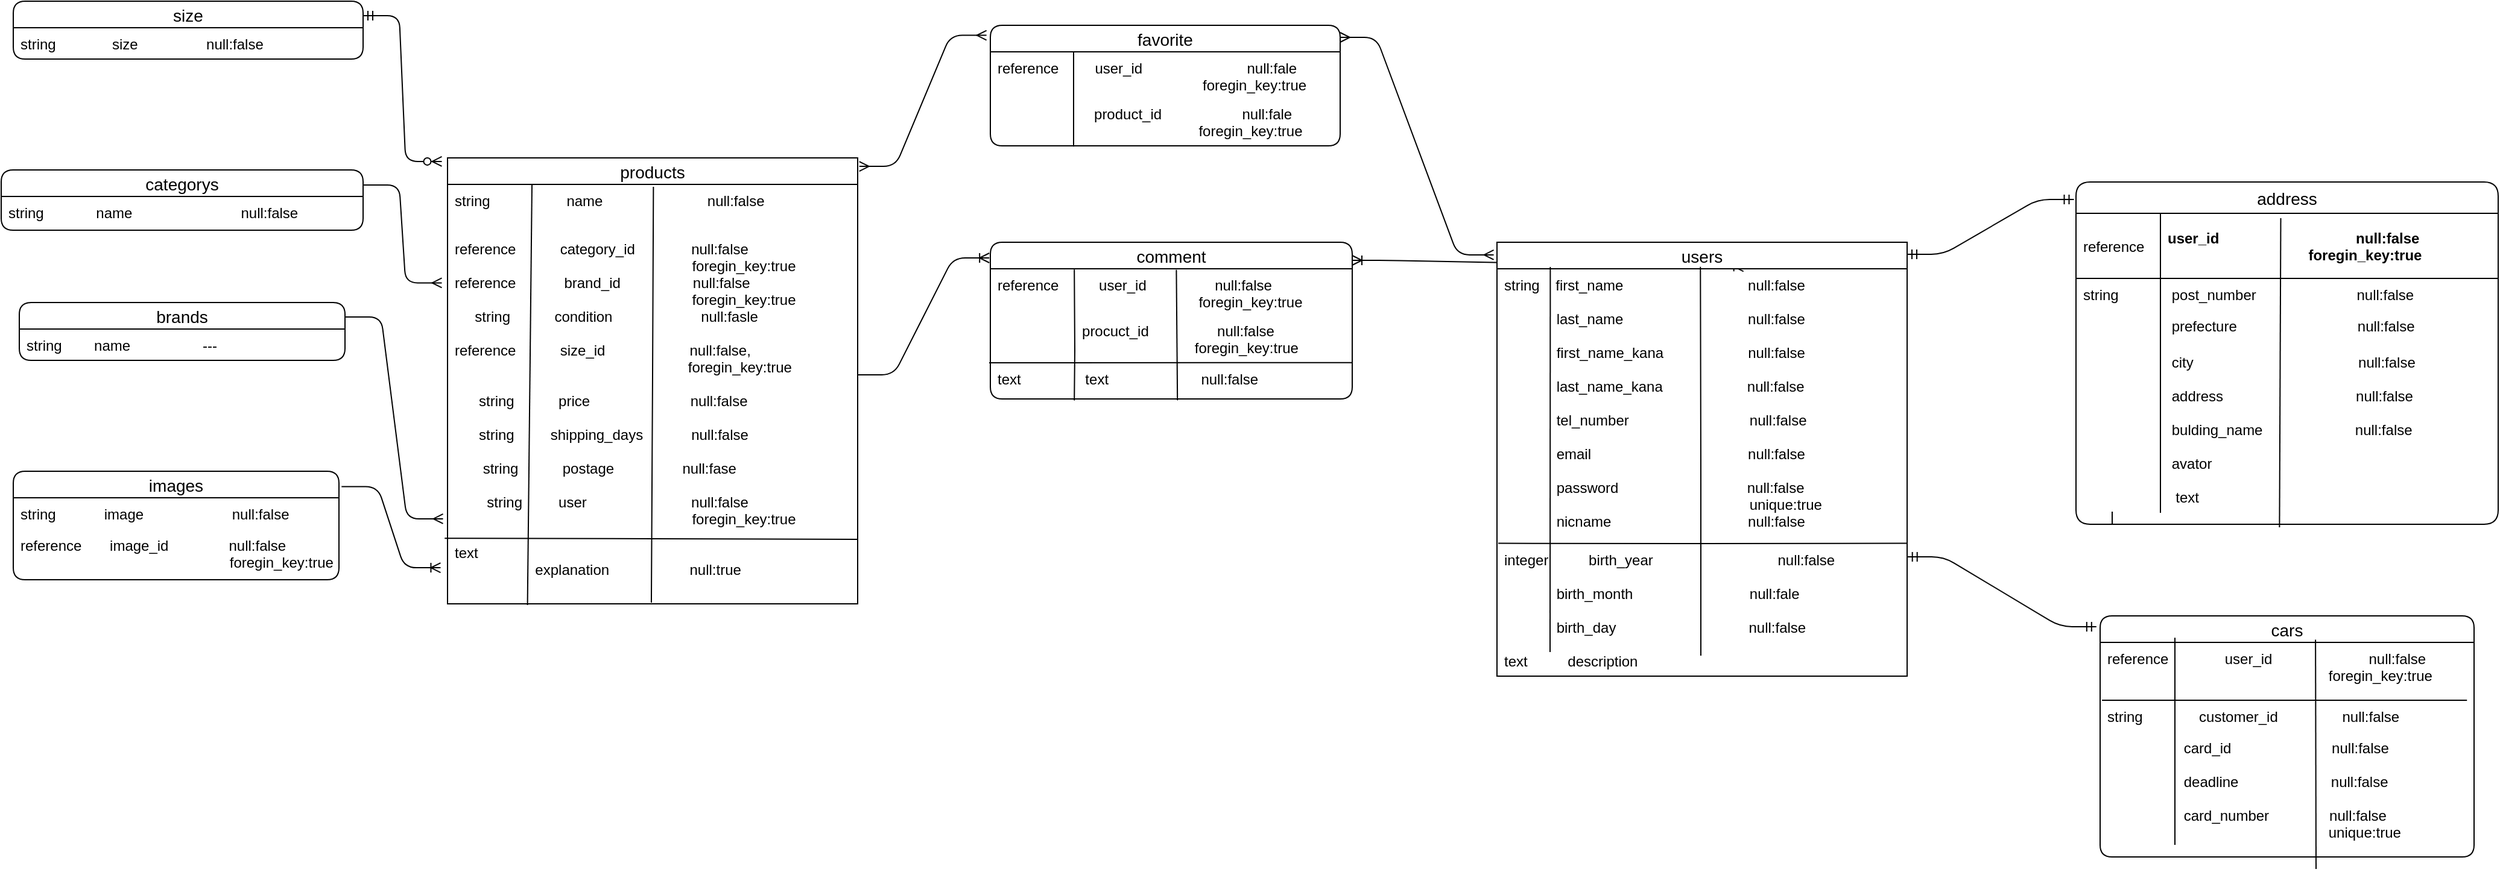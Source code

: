 <mxfile version="13.1.3" pages="2">
    <diagram name="Page-1" id="ZSmFnqrZL5XlKcyp5Z2Q">
        <mxGraphModel dx="1016" dy="1711" grid="1" gridSize="10" guides="1" tooltips="1" connect="1" arrows="1" fold="1" page="1" pageScale="1" pageWidth="827" pageHeight="1169" math="0" shadow="0">
            <root>
                <mxCell id="0"/>
                <mxCell id="1" parent="0"/>
                <mxCell id="2" value="" style="edgeStyle=entityRelationEdgeStyle;fontSize=12;html=1;endArrow=ERoneToMany;startArrow=ERoneToMany;entryX=0.601;entryY=0.056;entryDx=0;entryDy=0;entryPerimeter=0;" parent="1" target="3" edge="1">
                    <mxGeometry width="100" height="100" relative="1" as="geometry">
                        <mxPoint x="1150" y="-455" as="sourcePoint"/>
                        <mxPoint x="1250" y="-555" as="targetPoint"/>
                    </mxGeometry>
                </mxCell>
                <mxCell id="3" value="users" style="swimlane;fontStyle=0;childLayout=stackLayout;horizontal=1;startSize=22;horizontalStack=0;resizeParent=1;resizeParentMax=0;resizeLast=0;collapsible=1;marginBottom=0;align=center;fontSize=14;" parent="1" vertex="1">
                    <mxGeometry x="1270" y="-470" width="340" height="360" as="geometry"/>
                </mxCell>
                <mxCell id="4" value="string    first_name                               null:false" style="text;strokeColor=none;fillColor=none;spacingLeft=4;spacingRight=4;overflow=hidden;rotatable=0;points=[[0,0.5],[1,0.5]];portConstraint=eastwest;fontSize=12;" parent="3" vertex="1">
                    <mxGeometry y="22" width="340" height="28" as="geometry"/>
                </mxCell>
                <mxCell id="5" value="             last_name                               null:false&#10;          &#10;             first_name_kana                     null:false&#10;&#10;             last_name_kana                     null:false&#10;&#10;             tel_number                              null:false&#10;&#10;             email                                       null:false&#10;&#10;             password                                null:false&#10;                                                             unique:true&#10;             nicname                                  null:false" style="text;strokeColor=none;fillColor=none;spacingLeft=4;spacingRight=4;overflow=hidden;rotatable=0;points=[[0,0.5],[1,0.5]];portConstraint=eastwest;fontSize=12;" parent="3" vertex="1">
                    <mxGeometry y="50" width="340" height="200" as="geometry"/>
                </mxCell>
                <mxCell id="6" value="integer          birth_year                               null:false&#10;     &#10;             birth_month                             null:fale&#10; &#10;             birth_day                                 null:false&#10;&#10;text          description                           " style="text;strokeColor=none;fillColor=none;spacingLeft=4;spacingRight=4;overflow=hidden;rotatable=0;points=[[0,0.5],[1,0.5]];portConstraint=eastwest;fontSize=12;" parent="3" vertex="1">
                    <mxGeometry y="250" width="340" height="110" as="geometry"/>
                </mxCell>
                <mxCell id="7" value="" style="endArrow=none;html=1;entryX=0.13;entryY=0.057;entryDx=0;entryDy=0;entryPerimeter=0;" parent="3" target="3" edge="1">
                    <mxGeometry width="50" height="50" relative="1" as="geometry">
                        <mxPoint x="44" y="340" as="sourcePoint"/>
                        <mxPoint x="530" y="160" as="targetPoint"/>
                        <Array as="points"/>
                    </mxGeometry>
                </mxCell>
                <mxCell id="8" value="" style="endArrow=none;html=1;entryX=0.496;entryY=-0.057;entryDx=0;entryDy=0;entryPerimeter=0;" parent="3" target="4" edge="1">
                    <mxGeometry width="50" height="50" relative="1" as="geometry">
                        <mxPoint x="169" y="343" as="sourcePoint"/>
                        <mxPoint x="530" y="160" as="targetPoint"/>
                        <Array as="points">
                            <mxPoint x="169" y="190"/>
                        </Array>
                    </mxGeometry>
                </mxCell>
                <mxCell id="9" value="" style="endArrow=none;html=1;rounded=0;entryX=1.001;entryY=0.999;entryDx=0;entryDy=0;entryPerimeter=0;exitX=0.003;exitY=0.999;exitDx=0;exitDy=0;exitPerimeter=0;" parent="3" source="5" target="5" edge="1">
                    <mxGeometry relative="1" as="geometry">
                        <mxPoint x="30" y="130" as="sourcePoint"/>
                        <mxPoint x="190" y="130" as="targetPoint"/>
                        <Array as="points">
                            <mxPoint x="170" y="250"/>
                        </Array>
                    </mxGeometry>
                </mxCell>
                <mxCell id="10" value="address" style="swimlane;fontStyle=0;childLayout=stackLayout;horizontal=1;startSize=26;horizontalStack=0;resizeParent=1;resizeParentMax=0;resizeLast=0;collapsible=1;marginBottom=0;align=center;fontSize=14;rounded=1;" parent="1" vertex="1">
                    <mxGeometry x="1750" y="-520" width="350" height="284" as="geometry"/>
                </mxCell>
                <mxCell id="11" value="            user_id                                  null:false&#10;                                               foregin_key:true" style="shape=partialRectangle;top=0;left=0;right=0;bottom=1;align=left;verticalAlign=middle;fillColor=none;spacingLeft=34;spacingRight=4;overflow=hidden;rotatable=0;points=[[0,0.5],[1,0.5]];portConstraint=eastwest;dropTarget=0;fontStyle=1;fontSize=12;" parent="10" vertex="1">
                    <mxGeometry y="26" width="350" height="54" as="geometry"/>
                </mxCell>
                <mxCell id="12" value="reference" style="shape=partialRectangle;top=0;left=0;bottom=0;fillColor=none;align=left;verticalAlign=middle;spacingLeft=4;spacingRight=4;overflow=hidden;rotatable=0;points=[];portConstraint=eastwest;part=1;fontSize=12;" parent="11" vertex="1" connectable="0">
                    <mxGeometry width="70" height="54" as="geometry"/>
                </mxCell>
                <mxCell id="13" value="             post_number                         null:false" style="shape=partialRectangle;top=0;left=0;right=0;bottom=0;align=left;verticalAlign=top;fillColor=none;spacingLeft=34;spacingRight=4;overflow=hidden;rotatable=0;points=[[0,0.5],[1,0.5]];portConstraint=eastwest;dropTarget=0;fontSize=12;" parent="10" vertex="1">
                    <mxGeometry y="80" width="350" height="26" as="geometry"/>
                </mxCell>
                <mxCell id="14" value="string" style="shape=partialRectangle;top=0;left=0;bottom=0;fillColor=none;align=left;verticalAlign=top;spacingLeft=4;spacingRight=4;overflow=hidden;rotatable=0;points=[];portConstraint=eastwest;part=1;fontSize=12;" parent="13" vertex="1" connectable="0">
                    <mxGeometry width="70" height="26" as="geometry"/>
                </mxCell>
                <mxCell id="15" value="             prefecture                              null:false" style="shape=partialRectangle;top=0;left=0;right=0;bottom=0;align=left;verticalAlign=top;fillColor=none;spacingLeft=34;spacingRight=4;overflow=hidden;rotatable=0;points=[[0,0.5],[1,0.5]];portConstraint=eastwest;dropTarget=0;fontSize=12;" parent="10" vertex="1">
                    <mxGeometry y="106" width="350" height="30" as="geometry"/>
                </mxCell>
                <mxCell id="16" value="         " style="shape=partialRectangle;top=0;left=0;bottom=0;fillColor=none;align=left;verticalAlign=top;spacingLeft=4;spacingRight=4;overflow=hidden;rotatable=0;points=[];portConstraint=eastwest;part=1;fontSize=12;" parent="15" vertex="1" connectable="0">
                    <mxGeometry width="70" height="30" as="geometry"/>
                </mxCell>
                <mxCell id="17" value="             city                                         null:false&#10;&#10;             address                                 null:false&#10;&#10;             bulding_name                       null:false&#10;&#10;             avator      &#10;&#10;              text" style="shape=partialRectangle;top=0;left=0;right=0;bottom=0;align=left;verticalAlign=top;fillColor=none;spacingLeft=34;spacingRight=4;overflow=hidden;rotatable=0;points=[[0,0.5],[1,0.5]];portConstraint=eastwest;dropTarget=0;fontSize=12;" parent="10" vertex="1">
                    <mxGeometry y="136" width="350" height="138" as="geometry"/>
                </mxCell>
                <mxCell id="18" value="    " style="shape=partialRectangle;top=0;left=0;bottom=0;fillColor=none;align=left;verticalAlign=top;spacingLeft=4;spacingRight=4;overflow=hidden;rotatable=0;points=[];portConstraint=eastwest;part=1;fontSize=12;" parent="17" vertex="1" connectable="0">
                    <mxGeometry width="70" height="138" as="geometry"/>
                </mxCell>
                <mxCell id="19" value="" style="shape=partialRectangle;top=0;left=0;right=0;bottom=0;align=left;verticalAlign=top;fillColor=none;spacingLeft=34;spacingRight=4;overflow=hidden;rotatable=0;points=[[0,0.5],[1,0.5]];portConstraint=eastwest;dropTarget=0;fontSize=12;" parent="10" vertex="1">
                    <mxGeometry y="274" width="350" height="10" as="geometry"/>
                </mxCell>
                <mxCell id="20" value="" style="shape=partialRectangle;top=0;left=0;bottom=0;fillColor=none;align=left;verticalAlign=top;spacingLeft=4;spacingRight=4;overflow=hidden;rotatable=0;points=[];portConstraint=eastwest;part=1;fontSize=12;" parent="19" vertex="1" connectable="0">
                    <mxGeometry width="30" height="10" as="geometry"/>
                </mxCell>
                <mxCell id="21" value="" style="endArrow=none;html=1;entryX=0.485;entryY=0.074;entryDx=0;entryDy=0;entryPerimeter=0;exitX=0.482;exitY=1.25;exitDx=0;exitDy=0;exitPerimeter=0;" parent="10" source="19" target="11" edge="1">
                    <mxGeometry width="50" height="50" relative="1" as="geometry">
                        <mxPoint x="10" y="360" as="sourcePoint"/>
                        <mxPoint x="60" y="310" as="targetPoint"/>
                    </mxGeometry>
                </mxCell>
                <mxCell id="22" value="" style="edgeStyle=entityRelationEdgeStyle;fontSize=12;html=1;endArrow=ERmandOne;startArrow=ERmandOne;entryX=-0.005;entryY=0.051;entryDx=0;entryDy=0;entryPerimeter=0;" parent="1" target="10" edge="1">
                    <mxGeometry width="100" height="100" relative="1" as="geometry">
                        <mxPoint x="1610" y="-460" as="sourcePoint"/>
                        <mxPoint x="1710" y="-560" as="targetPoint"/>
                    </mxGeometry>
                </mxCell>
                <mxCell id="23" value="cars" style="swimlane;fontStyle=0;childLayout=stackLayout;horizontal=1;startSize=22;horizontalStack=0;resizeParent=1;resizeParentMax=0;resizeLast=0;collapsible=1;marginBottom=0;align=center;fontSize=14;rounded=1;" parent="1" vertex="1">
                    <mxGeometry x="1770" y="-160" width="310" height="200" as="geometry"/>
                </mxCell>
                <mxCell id="24" value="reference              user_id                        null:false &#10;                                                       foregin_key:true   " style="text;strokeColor=none;fillColor=none;spacingLeft=4;spacingRight=4;overflow=hidden;rotatable=0;points=[[0,0.5],[1,0.5]];portConstraint=eastwest;fontSize=12;" parent="23" vertex="1">
                    <mxGeometry y="22" width="310" height="48" as="geometry"/>
                </mxCell>
                <mxCell id="25" value="string              customer_id                null:false" style="text;strokeColor=none;fillColor=none;spacingLeft=4;spacingRight=4;overflow=hidden;rotatable=0;points=[[0,0.5],[1,0.5]];portConstraint=eastwest;fontSize=12;" parent="23" vertex="1">
                    <mxGeometry y="70" width="310" height="26" as="geometry"/>
                </mxCell>
                <mxCell id="26" value="                   card_id                         null:false&#10;     &#10;                   deadline                       null:false&#10; &#10;                   card_number               null:false&#10;                                                       unique:true" style="text;strokeColor=none;fillColor=none;spacingLeft=4;spacingRight=4;overflow=hidden;rotatable=0;points=[[0,0.5],[1,0.5]];portConstraint=eastwest;fontSize=12;" parent="23" vertex="1">
                    <mxGeometry y="96" width="310" height="104" as="geometry"/>
                </mxCell>
                <mxCell id="27" value="" style="endArrow=none;html=1;entryX=0.2;entryY=-0.08;entryDx=0;entryDy=0;entryPerimeter=0;" parent="23" target="24" edge="1">
                    <mxGeometry width="50" height="50" relative="1" as="geometry">
                        <mxPoint x="62" y="190" as="sourcePoint"/>
                        <mxPoint x="130" y="70" as="targetPoint"/>
                    </mxGeometry>
                </mxCell>
                <mxCell id="28" value="" style="endArrow=none;html=1;rounded=0;exitX=0.005;exitY=0;exitDx=0;exitDy=0;exitPerimeter=0;entryX=0.981;entryY=0;entryDx=0;entryDy=0;entryPerimeter=0;" parent="23" source="25" target="25" edge="1">
                    <mxGeometry relative="1" as="geometry">
                        <mxPoint y="10" as="sourcePoint"/>
                        <mxPoint x="160" y="10" as="targetPoint"/>
                        <Array as="points">
                            <mxPoint x="180" y="70"/>
                        </Array>
                    </mxGeometry>
                </mxCell>
                <mxCell id="29" value="" style="endArrow=none;html=1;entryX=0.576;entryY=0.099;entryDx=0;entryDy=0;entryPerimeter=0;" parent="1" target="23" edge="1">
                    <mxGeometry width="50" height="50" relative="1" as="geometry">
                        <mxPoint x="1949" y="50" as="sourcePoint"/>
                        <mxPoint x="1770" y="-140" as="targetPoint"/>
                    </mxGeometry>
                </mxCell>
                <mxCell id="30" value="" style="edgeStyle=entityRelationEdgeStyle;fontSize=12;html=1;endArrow=ERmandOne;startArrow=ERmandOne;exitX=1.001;exitY=0.1;exitDx=0;exitDy=0;exitPerimeter=0;entryX=-0.01;entryY=0.045;entryDx=0;entryDy=0;entryPerimeter=0;" parent="1" source="6" target="23" edge="1">
                    <mxGeometry width="100" height="100" relative="1" as="geometry">
                        <mxPoint x="1700" y="-70" as="sourcePoint"/>
                        <mxPoint x="1800" y="-170" as="targetPoint"/>
                    </mxGeometry>
                </mxCell>
                <mxCell id="31" value="comment" style="swimlane;fontStyle=0;childLayout=stackLayout;horizontal=1;startSize=22;horizontalStack=0;resizeParent=1;resizeParentMax=0;resizeLast=0;collapsible=1;marginBottom=0;align=center;fontSize=14;rounded=1;" parent="1" vertex="1">
                    <mxGeometry x="850" y="-470" width="300" height="130" as="geometry"/>
                </mxCell>
                <mxCell id="32" value="reference          user_id                 null:false&#10;                                                  foregin_key:true" style="text;strokeColor=none;fillColor=none;spacingLeft=4;spacingRight=4;overflow=hidden;rotatable=0;points=[[0,0.5],[1,0.5]];portConstraint=eastwest;fontSize=12;" parent="31" vertex="1">
                    <mxGeometry y="22" width="300" height="38" as="geometry"/>
                </mxCell>
                <mxCell id="33" value="                     procuct_id                 null:false&#10;                                                 foregin_key:true" style="text;strokeColor=none;fillColor=none;spacingLeft=4;spacingRight=4;overflow=hidden;rotatable=0;points=[[0,0.5],[1,0.5]];portConstraint=eastwest;fontSize=12;" parent="31" vertex="1">
                    <mxGeometry y="60" width="300" height="40" as="geometry"/>
                </mxCell>
                <mxCell id="34" value="text                text                       null:false" style="text;strokeColor=none;fillColor=none;spacingLeft=4;spacingRight=4;overflow=hidden;rotatable=0;points=[[0,0.5],[1,0.5]];portConstraint=eastwest;fontSize=12;" parent="31" vertex="1">
                    <mxGeometry y="100" width="300" height="30" as="geometry"/>
                </mxCell>
                <mxCell id="35" value="" style="endArrow=none;html=1;rounded=0;exitX=0.232;exitY=1.042;exitDx=0;exitDy=0;exitPerimeter=0;entryX=0.232;entryY=0.174;entryDx=0;entryDy=0;entryPerimeter=0;" parent="31" source="34" target="31" edge="1">
                    <mxGeometry relative="1" as="geometry">
                        <mxPoint x="270" y="150" as="sourcePoint"/>
                        <mxPoint x="430" y="150" as="targetPoint"/>
                        <Array as="points">
                            <mxPoint x="70" y="90"/>
                        </Array>
                    </mxGeometry>
                </mxCell>
                <mxCell id="36" value="" style="endArrow=none;html=1;rounded=0;exitX=0.514;exitY=0.022;exitDx=0;exitDy=0;exitPerimeter=0;entryX=0.517;entryY=1.039;entryDx=0;entryDy=0;entryPerimeter=0;" parent="31" source="32" target="34" edge="1">
                    <mxGeometry relative="1" as="geometry">
                        <mxPoint x="270" y="150" as="sourcePoint"/>
                        <mxPoint x="430" y="150" as="targetPoint"/>
                        <Array as="points"/>
                    </mxGeometry>
                </mxCell>
                <mxCell id="37" value="" style="endArrow=none;html=1;rounded=0;entryX=1.001;entryY=-0.006;entryDx=0;entryDy=0;entryPerimeter=0;" parent="31" target="34" edge="1">
                    <mxGeometry relative="1" as="geometry">
                        <mxPoint x="-1" y="100" as="sourcePoint"/>
                        <mxPoint x="430" y="130" as="targetPoint"/>
                    </mxGeometry>
                </mxCell>
                <mxCell id="38" value="favorite" style="swimlane;fontStyle=0;childLayout=stackLayout;horizontal=1;startSize=22;horizontalStack=0;resizeParent=1;resizeParentMax=0;resizeLast=0;collapsible=1;marginBottom=0;align=center;fontSize=14;rounded=1;" parent="1" vertex="1">
                    <mxGeometry x="850" y="-650" width="290" height="100" as="geometry"/>
                </mxCell>
                <mxCell id="39" value="reference         user_id                          null:fale&#10;                                                   foregin_key:true" style="text;spacingLeft=4;spacingRight=4;overflow=hidden;rotatable=0;points=[[0,0.5],[1,0.5]];portConstraint=eastwest;fontSize=12;" parent="38" vertex="1">
                    <mxGeometry y="22" width="290" height="38" as="geometry"/>
                </mxCell>
                <mxCell id="40" value="                        product_id                    null:fale&#10;                                                  foregin_key:true" style="text;strokeColor=none;fillColor=none;spacingLeft=4;spacingRight=4;overflow=hidden;rotatable=0;points=[[0,0.5],[1,0.5]];portConstraint=eastwest;fontSize=12;" parent="38" vertex="1">
                    <mxGeometry y="60" width="290" height="40" as="geometry"/>
                </mxCell>
                <mxCell id="41" value="" style="endArrow=none;html=1;rounded=0;entryX=0.238;entryY=1.017;entryDx=0;entryDy=0;entryPerimeter=0;" parent="38" target="40" edge="1">
                    <mxGeometry relative="1" as="geometry">
                        <mxPoint x="69" y="22" as="sourcePoint"/>
                        <mxPoint x="170" y="140" as="targetPoint"/>
                    </mxGeometry>
                </mxCell>
                <mxCell id="42" value="" style="edgeStyle=entityRelationEdgeStyle;fontSize=12;html=1;endArrow=ERmany;startArrow=ERmany;entryX=-0.008;entryY=0.029;entryDx=0;entryDy=0;entryPerimeter=0;" parent="1" target="3" edge="1">
                    <mxGeometry width="100" height="100" relative="1" as="geometry">
                        <mxPoint x="1140" y="-640" as="sourcePoint"/>
                        <mxPoint x="1240" y="-740" as="targetPoint"/>
                    </mxGeometry>
                </mxCell>
                <mxCell id="43" value="" style="edgeStyle=entityRelationEdgeStyle;fontSize=12;html=1;endArrow=ERmany;startArrow=ERmany;entryX=-0.011;entryY=0.083;entryDx=0;entryDy=0;entryPerimeter=0;exitX=1.004;exitY=0.019;exitDx=0;exitDy=0;exitPerimeter=0;" parent="1" source="47" target="38" edge="1">
                    <mxGeometry width="100" height="100" relative="1" as="geometry">
                        <mxPoint x="690" y="-534" as="sourcePoint"/>
                        <mxPoint x="790" y="-634" as="targetPoint"/>
                    </mxGeometry>
                </mxCell>
                <mxCell id="44" value="" style="edgeStyle=entityRelationEdgeStyle;fontSize=12;html=1;endArrow=ERmany;exitX=1;exitY=0.25;exitDx=0;exitDy=0;entryX=-0.011;entryY=0.781;entryDx=0;entryDy=0;entryPerimeter=0;" parent="1" source="55" target="49" edge="1">
                    <mxGeometry width="100" height="100" relative="1" as="geometry">
                        <mxPoint x="210" y="-50" as="sourcePoint"/>
                        <mxPoint x="310" y="-150" as="targetPoint"/>
                    </mxGeometry>
                </mxCell>
                <mxCell id="45" value="" style="edgeStyle=entityRelationEdgeStyle;fontSize=12;html=1;endArrow=ERmany;exitX=1;exitY=0.25;exitDx=0;exitDy=0;entryX=-0.014;entryY=0.173;entryDx=0;entryDy=0;entryPerimeter=0;" parent="1" source="53" target="49" edge="1">
                    <mxGeometry width="100" height="100" relative="1" as="geometry">
                        <mxPoint x="210" y="-190" as="sourcePoint"/>
                        <mxPoint x="310" y="-290" as="targetPoint"/>
                    </mxGeometry>
                </mxCell>
                <mxCell id="46" value="" style="edgeStyle=entityRelationEdgeStyle;fontSize=12;html=1;endArrow=ERoneToMany;exitX=1.008;exitY=0.141;exitDx=0;exitDy=0;exitPerimeter=0;entryX=-0.017;entryY=0.907;entryDx=0;entryDy=0;entryPerimeter=0;" parent="1" source="57" target="49" edge="1">
                    <mxGeometry width="100" height="100" relative="1" as="geometry">
                        <mxPoint x="250" y="-120" as="sourcePoint"/>
                        <mxPoint x="350" y="-220" as="targetPoint"/>
                    </mxGeometry>
                </mxCell>
                <mxCell id="47" value="products" style="swimlane;fontStyle=0;childLayout=stackLayout;horizontal=1;startSize=22;horizontalStack=0;resizeParent=1;resizeParentMax=0;resizeLast=0;collapsible=1;marginBottom=0;align=center;fontSize=14;rounded=0;" parent="1" vertex="1">
                    <mxGeometry x="400" y="-540" width="340" height="370" as="geometry"/>
                </mxCell>
                <mxCell id="48" value="string                   name                          null:false" style="text;strokeColor=none;fillColor=none;spacingLeft=4;spacingRight=4;overflow=hidden;rotatable=0;points=[[0,0.5],[1,0.5]];portConstraint=eastwest;fontSize=12;" parent="47" vertex="1">
                    <mxGeometry y="22" width="340" height="26" as="geometry"/>
                </mxCell>
                <mxCell id="49" value="&#10;reference           category_id              null:false &#10;                                                           foregin_key:true&#10;reference            brand_id                  null:false&#10;                                                           foregin_key:true&#10;     string           condition                      null:fasle&#10;&#10;reference           size_id                     null:false, &#10;                                                          foregin_key:true&#10;&#10;      string           price                         null:false&#10;&#10;      string         shipping_days            null:false&#10;&#10;       string           postage                 null:fase&#10;&#10;        string         user                          null:false&#10;                                                           foregin_key:true&#10;&#10;text                     &#10;                    explanation                    null:true                    &#10;" style="text;strokeColor=none;fillColor=none;spacingLeft=4;spacingRight=4;overflow=hidden;rotatable=0;points=[[0,0.5],[1,0.5]];portConstraint=eastwest;fontSize=12;" parent="47" vertex="1">
                    <mxGeometry y="48" width="340" height="322" as="geometry"/>
                </mxCell>
                <mxCell id="50" value="" style="endArrow=none;html=1;rounded=0;exitX=0.195;exitY=1.003;exitDx=0;exitDy=0;exitPerimeter=0;" parent="47" source="49" edge="1">
                    <mxGeometry relative="1" as="geometry">
                        <mxPoint x="120" y="190" as="sourcePoint"/>
                        <mxPoint x="70" y="22" as="targetPoint"/>
                        <Array as="points"/>
                    </mxGeometry>
                </mxCell>
                <mxCell id="51" value="" style="endArrow=none;html=1;rounded=0;exitX=0.502;exitY=0.065;exitDx=0;exitDy=0;exitPerimeter=0;entryX=0.497;entryY=0.997;entryDx=0;entryDy=0;entryPerimeter=0;" parent="47" source="47" target="49" edge="1">
                    <mxGeometry relative="1" as="geometry">
                        <mxPoint x="120" y="190" as="sourcePoint"/>
                        <mxPoint x="280" y="190" as="targetPoint"/>
                        <Array as="points">
                            <mxPoint x="170" y="180"/>
                        </Array>
                    </mxGeometry>
                </mxCell>
                <mxCell id="52" value="" style="endArrow=none;html=1;rounded=0;exitX=-0.007;exitY=0.831;exitDx=0;exitDy=0;exitPerimeter=0;entryX=1.001;entryY=0.834;entryDx=0;entryDy=0;entryPerimeter=0;" parent="47" source="49" target="49" edge="1">
                    <mxGeometry relative="1" as="geometry">
                        <mxPoint x="-2" y="320" as="sourcePoint"/>
                        <mxPoint x="339" y="298" as="targetPoint"/>
                        <Array as="points">
                            <mxPoint x="170" y="316"/>
                        </Array>
                    </mxGeometry>
                </mxCell>
                <mxCell id="53" value="categorys" style="swimlane;fontStyle=0;childLayout=stackLayout;horizontal=1;startSize=22;horizontalStack=0;resizeParent=1;resizeParentMax=0;resizeLast=0;collapsible=1;marginBottom=0;align=center;fontSize=14;rounded=1;" parent="1" vertex="1">
                    <mxGeometry x="30" y="-530" width="300" height="50" as="geometry"/>
                </mxCell>
                <mxCell id="54" value="string             name                           null:false" style="text;strokeColor=none;fillColor=none;spacingLeft=4;spacingRight=4;overflow=hidden;rotatable=0;points=[[0,0.5],[1,0.5]];portConstraint=eastwest;fontSize=12;" parent="53" vertex="1">
                    <mxGeometry y="22" width="300" height="28" as="geometry"/>
                </mxCell>
                <mxCell id="55" value="brands" style="swimlane;fontStyle=0;childLayout=stackLayout;horizontal=1;startSize=22;horizontalStack=0;resizeParent=1;resizeParentMax=0;resizeLast=0;collapsible=1;marginBottom=0;align=center;fontSize=14;rounded=1;" parent="1" vertex="1">
                    <mxGeometry x="45" y="-420" width="270" height="48" as="geometry"/>
                </mxCell>
                <mxCell id="56" value="string        name                  ---" style="text;strokeColor=none;fillColor=none;spacingLeft=4;spacingRight=4;overflow=hidden;rotatable=0;points=[[0,0.5],[1,0.5]];portConstraint=eastwest;fontSize=12;" parent="55" vertex="1">
                    <mxGeometry y="22" width="270" height="26" as="geometry"/>
                </mxCell>
                <mxCell id="57" value="images" style="swimlane;fontStyle=0;childLayout=stackLayout;horizontal=1;startSize=22;horizontalStack=0;resizeParent=1;resizeParentMax=0;resizeLast=0;collapsible=1;marginBottom=0;align=center;fontSize=14;rounded=1;" parent="1" vertex="1">
                    <mxGeometry x="40" y="-280" width="270" height="90" as="geometry"/>
                </mxCell>
                <mxCell id="58" value="string            image                      null:false" style="text;strokeColor=none;fillColor=none;spacingLeft=4;spacingRight=4;overflow=hidden;rotatable=0;points=[[0,0.5],[1,0.5]];portConstraint=eastwest;fontSize=12;" parent="57" vertex="1">
                    <mxGeometry y="22" width="270" height="26" as="geometry"/>
                </mxCell>
                <mxCell id="59" value="reference       image_id               null:false&#10;                                                    foregin_key:true" style="text;strokeColor=none;fillColor=none;spacingLeft=4;spacingRight=4;overflow=hidden;rotatable=0;points=[[0,0.5],[1,0.5]];portConstraint=eastwest;fontSize=12;" parent="57" vertex="1">
                    <mxGeometry y="48" width="270" height="42" as="geometry"/>
                </mxCell>
                <mxCell id="60" value="size" style="swimlane;fontStyle=0;childLayout=stackLayout;horizontal=1;startSize=22;horizontalStack=0;resizeParent=1;resizeParentMax=0;resizeLast=0;collapsible=1;marginBottom=0;align=center;fontSize=14;rounded=1;" parent="1" vertex="1">
                    <mxGeometry x="40" y="-670" width="290" height="48" as="geometry"/>
                </mxCell>
                <mxCell id="61" value="string              size                 null:false" style="text;strokeColor=none;fillColor=none;spacingLeft=4;spacingRight=4;overflow=hidden;rotatable=0;points=[[0,0.5],[1,0.5]];portConstraint=eastwest;fontSize=12;" parent="60" vertex="1">
                    <mxGeometry y="22" width="290" height="26" as="geometry"/>
                </mxCell>
                <mxCell id="62" value="" style="edgeStyle=entityRelationEdgeStyle;fontSize=12;html=1;endArrow=ERzeroToMany;startArrow=ERmandOne;exitX=1;exitY=0.25;exitDx=0;exitDy=0;entryX=-0.014;entryY=0.008;entryDx=0;entryDy=0;entryPerimeter=0;" parent="1" source="60" target="47" edge="1">
                    <mxGeometry width="100" height="100" relative="1" as="geometry">
                        <mxPoint x="330" y="-650" as="sourcePoint"/>
                        <mxPoint x="430" y="-750" as="targetPoint"/>
                    </mxGeometry>
                </mxCell>
                <mxCell id="63" value="" style="edgeStyle=entityRelationEdgeStyle;fontSize=12;html=1;endArrow=ERoneToMany;entryX=-0.003;entryY=0.1;entryDx=0;entryDy=0;entryPerimeter=0;" parent="1" target="31" edge="1">
                    <mxGeometry width="100" height="100" relative="1" as="geometry">
                        <mxPoint x="740" y="-360" as="sourcePoint"/>
                        <mxPoint x="840" y="-460" as="targetPoint"/>
                    </mxGeometry>
                </mxCell>
            </root>
        </mxGraphModel>
    </diagram>
    <diagram id="57AHpfL7pm2J31Obs6m9" name="再作成">
        <mxGraphModel dx="1016" dy="1711" grid="1" gridSize="10" guides="1" tooltips="1" connect="1" arrows="1" fold="1" page="1" pageScale="1" pageWidth="827" pageHeight="1169" math="0" shadow="0">
            <root>
                <mxCell id="V0GMRjlRpV7T3quzwmcg-0"/>
                <mxCell id="V0GMRjlRpV7T3quzwmcg-1" parent="V0GMRjlRpV7T3quzwmcg-0"/>
                <mxCell id="kbKimJmZJzFB0y-Fb485-1" value="" style="edgeStyle=entityRelationEdgeStyle;fontSize=12;html=1;endArrow=none;startArrow=ERzeroToMany;endFill=0;startFill=1;" parent="V0GMRjlRpV7T3quzwmcg-1" source="kbKimJmZJzFB0y-Fb485-30" edge="1">
                    <mxGeometry width="100" height="100" relative="1" as="geometry">
                        <mxPoint x="1153" y="-155" as="sourcePoint"/>
                        <mxPoint x="1280" y="-375" as="targetPoint"/>
                    </mxGeometry>
                </mxCell>
                <mxCell id="kbKimJmZJzFB0y-Fb485-9" value="address（住所）" style="swimlane;fontStyle=0;childLayout=stackLayout;horizontal=1;startSize=26;horizontalStack=0;resizeParent=1;resizeParentMax=0;resizeLast=0;collapsible=1;marginBottom=0;align=center;fontSize=14;rounded=1;" parent="V0GMRjlRpV7T3quzwmcg-1" vertex="1">
                    <mxGeometry x="1761" y="-510" width="350" height="194" as="geometry"/>
                </mxCell>
                <mxCell id="kbKimJmZJzFB0y-Fb485-10" value="           user  (null:false  foregin_key:true)" style="shape=partialRectangle;top=0;left=0;right=0;bottom=1;align=left;verticalAlign=middle;fillColor=none;spacingLeft=34;spacingRight=4;overflow=hidden;rotatable=0;points=[[0,0.5],[1,0.5]];portConstraint=eastwest;dropTarget=0;fontStyle=1;fontSize=12;" parent="kbKimJmZJzFB0y-Fb485-9" vertex="1">
                    <mxGeometry y="26" width="350" height="44" as="geometry"/>
                </mxCell>
                <mxCell id="kbKimJmZJzFB0y-Fb485-11" value="ref" style="shape=partialRectangle;top=0;left=0;bottom=0;fillColor=none;align=left;verticalAlign=middle;spacingLeft=4;spacingRight=4;overflow=hidden;rotatable=0;points=[];portConstraint=eastwest;part=1;fontSize=12;" parent="kbKimJmZJzFB0y-Fb485-10" vertex="1" connectable="0">
                    <mxGeometry width="50" height="44" as="geometry"/>
                </mxCell>
                <mxCell id="kbKimJmZJzFB0y-Fb485-12" value="             post_number   ( null:false)" style="shape=partialRectangle;top=0;left=0;right=0;bottom=0;align=left;verticalAlign=top;fillColor=none;spacingLeft=34;spacingRight=4;overflow=hidden;rotatable=0;points=[[0,0.5],[1,0.5]];portConstraint=eastwest;dropTarget=0;fontSize=12;" parent="kbKimJmZJzFB0y-Fb485-9" vertex="1">
                    <mxGeometry y="70" width="350" height="20" as="geometry"/>
                </mxCell>
                <mxCell id="kbKimJmZJzFB0y-Fb485-13" value="str" style="shape=partialRectangle;top=0;left=0;bottom=0;fillColor=none;align=left;verticalAlign=top;spacingLeft=4;spacingRight=4;overflow=hidden;rotatable=0;points=[];portConstraint=eastwest;part=1;fontSize=12;" parent="kbKimJmZJzFB0y-Fb485-12" vertex="1" connectable="0">
                    <mxGeometry width="50" height="20" as="geometry"/>
                </mxCell>
                <mxCell id="kbKimJmZJzFB0y-Fb485-16" value="             city   ( null:false )&#10;       &#10;             block  ( null:false )&#10;  &#10;             address  ( null:false )&#10;&#10;             bulding_name   ( null:false )&#10;&#10;&#10;" style="shape=partialRectangle;top=0;left=0;right=0;bottom=0;align=left;verticalAlign=top;fillColor=none;spacingLeft=34;spacingRight=4;overflow=hidden;rotatable=0;points=[[0,0.5],[1,0.5]];portConstraint=eastwest;dropTarget=0;fontSize=12;" parent="kbKimJmZJzFB0y-Fb485-9" vertex="1">
                    <mxGeometry y="90" width="350" height="104" as="geometry"/>
                </mxCell>
                <mxCell id="kbKimJmZJzFB0y-Fb485-17" value="    " style="shape=partialRectangle;top=0;left=0;bottom=0;fillColor=none;align=left;verticalAlign=top;spacingLeft=4;spacingRight=4;overflow=hidden;rotatable=0;points=[];portConstraint=eastwest;part=1;fontSize=12;" parent="kbKimJmZJzFB0y-Fb485-16" vertex="1" connectable="0">
                    <mxGeometry width="50" height="104" as="geometry"/>
                </mxCell>
                <mxCell id="kbKimJmZJzFB0y-Fb485-21" value="" style="edgeStyle=entityRelationEdgeStyle;fontSize=12;html=1;endArrow=ERmandOne;startArrow=ERmandOne;entryX=-0.005;entryY=0.051;entryDx=0;entryDy=0;entryPerimeter=0;exitX=1.003;exitY=0.171;exitDx=0;exitDy=0;exitPerimeter=0;" parent="V0GMRjlRpV7T3quzwmcg-1" source="kbKimJmZJzFB0y-Fb485-2" target="kbKimJmZJzFB0y-Fb485-9" edge="1">
                    <mxGeometry width="100" height="100" relative="1" as="geometry">
                        <mxPoint x="1620" y="-450" as="sourcePoint"/>
                        <mxPoint x="1720" y="-550" as="targetPoint"/>
                    </mxGeometry>
                </mxCell>
                <mxCell id="kbKimJmZJzFB0y-Fb485-37" value="favorite(お気に入り)" style="swimlane;fontStyle=0;childLayout=stackLayout;horizontal=1;startSize=22;horizontalStack=0;resizeParent=1;resizeParentMax=0;resizeLast=0;collapsible=1;marginBottom=0;align=center;fontSize=14;rounded=1;" parent="V0GMRjlRpV7T3quzwmcg-1" vertex="1">
                    <mxGeometry x="860" y="-640" width="290" height="100" as="geometry"/>
                </mxCell>
                <mxCell id="kbKimJmZJzFB0y-Fb485-38" value="ref     user_id  (null:false foregin_key:true)" style="text;spacingLeft=4;spacingRight=4;overflow=hidden;rotatable=0;points=[[0,0.5],[1,0.5]];portConstraint=eastwest;fontSize=12;" parent="kbKimJmZJzFB0y-Fb485-37" vertex="1">
                    <mxGeometry y="22" width="290" height="38" as="geometry"/>
                </mxCell>
                <mxCell id="kbKimJmZJzFB0y-Fb485-39" value="         product_id    (null:false foregin_key:true)" style="text;strokeColor=none;fillColor=none;spacingLeft=4;spacingRight=4;overflow=hidden;rotatable=0;points=[[0,0.5],[1,0.5]];portConstraint=eastwest;fontSize=12;" parent="kbKimJmZJzFB0y-Fb485-37" vertex="1">
                    <mxGeometry y="60" width="290" height="40" as="geometry"/>
                </mxCell>
                <mxCell id="xvuCFquNB26VaXanutug-50" value="" style="endArrow=none;html=1;entryX=0.103;entryY=0.2;entryDx=0;entryDy=0;entryPerimeter=0;" parent="kbKimJmZJzFB0y-Fb485-37" target="kbKimJmZJzFB0y-Fb485-37" edge="1">
                    <mxGeometry width="50" height="50" relative="1" as="geometry">
                        <mxPoint x="30" y="100" as="sourcePoint"/>
                        <mxPoint x="30" y="30" as="targetPoint"/>
                    </mxGeometry>
                </mxCell>
                <mxCell id="kbKimJmZJzFB0y-Fb485-41" value="" style="edgeStyle=entityRelationEdgeStyle;fontSize=12;html=1;endArrow=none;startArrow=ERzeroToMany;startFill=1;endFill=0;exitX=1;exitY=0.5;exitDx=0;exitDy=0;entryX=-0.009;entryY=0.036;entryDx=0;entryDy=0;entryPerimeter=0;" parent="V0GMRjlRpV7T3quzwmcg-1" source="kbKimJmZJzFB0y-Fb485-38" target="kbKimJmZJzFB0y-Fb485-2" edge="1">
                    <mxGeometry width="100" height="100" relative="1" as="geometry">
                        <mxPoint x="1150" y="-620" as="sourcePoint"/>
                        <mxPoint x="1280" y="-440" as="targetPoint"/>
                    </mxGeometry>
                </mxCell>
                <mxCell id="kbKimJmZJzFB0y-Fb485-42" value="" style="edgeStyle=entityRelationEdgeStyle;fontSize=12;html=1;endArrow=ERzeroToMany;startArrow=none;endFill=1;startFill=0;" parent="V0GMRjlRpV7T3quzwmcg-1" target="kbKimJmZJzFB0y-Fb485-38" edge="1">
                    <mxGeometry width="100" height="100" relative="1" as="geometry">
                        <mxPoint x="751" y="-523" as="sourcePoint"/>
                        <mxPoint x="800" y="-624" as="targetPoint"/>
                    </mxGeometry>
                </mxCell>
                <mxCell id="kbKimJmZJzFB0y-Fb485-44" value="" style="edgeStyle=entityRelationEdgeStyle;fontSize=12;html=1;endArrow=ERmany;exitX=1;exitY=0.25;exitDx=0;exitDy=0;" parent="V0GMRjlRpV7T3quzwmcg-1" source="kbKimJmZJzFB0y-Fb485-52" target="kbKimJmZJzFB0y-Fb485-48" edge="1">
                    <mxGeometry width="100" height="100" relative="1" as="geometry">
                        <mxPoint x="220" y="-180" as="sourcePoint"/>
                        <mxPoint x="320" y="-280" as="targetPoint"/>
                    </mxGeometry>
                </mxCell>
                <mxCell id="kbKimJmZJzFB0y-Fb485-45" value="" style="edgeStyle=entityRelationEdgeStyle;fontSize=12;html=1;endArrow=none;startArrow=ERmany;startFill=0;endFill=0;" parent="V0GMRjlRpV7T3quzwmcg-1" edge="1">
                    <mxGeometry width="100" height="100" relative="1" as="geometry">
                        <mxPoint x="322" y="-257" as="sourcePoint"/>
                        <mxPoint x="410" y="-280" as="targetPoint"/>
                    </mxGeometry>
                </mxCell>
                <mxCell id="kbKimJmZJzFB0y-Fb485-46" value="products(製品)" style="swimlane;fontStyle=0;childLayout=stackLayout;horizontal=1;startSize=22;horizontalStack=0;resizeParent=1;resizeParentMax=0;resizeLast=0;collapsible=1;marginBottom=0;align=center;fontSize=14;rounded=0;" parent="V0GMRjlRpV7T3quzwmcg-1" vertex="1">
                    <mxGeometry x="410" y="-530" width="340" height="260" as="geometry"/>
                </mxCell>
                <mxCell id="kbKimJmZJzFB0y-Fb485-47" value="str    name  (null:false)" style="text;strokeColor=none;fillColor=none;spacingLeft=4;spacingRight=4;overflow=hidden;rotatable=0;points=[[0,0.5],[1,0.5]];portConstraint=eastwest;fontSize=12;" parent="kbKimJmZJzFB0y-Fb485-46" vertex="1">
                    <mxGeometry y="22" width="340" height="18" as="geometry"/>
                </mxCell>
                <mxCell id="kbKimJmZJzFB0y-Fb485-48" value="&#10;ref    category_id   (null:false ,foregin_key:true)&#10;&#10; str   condition  (null:false)&#10;&#10;str    price   (null:false)&#10;&#10; str   shipping_days  ( null:false )&#10;&#10;str    postage  (null:fase)&#10;&#10; str   user   ( null:false , foregin_key:true )&#10;&#10;tex   explanation   (null:true)                    &#10;" style="text;strokeColor=none;fillColor=none;spacingLeft=4;spacingRight=4;overflow=hidden;rotatable=0;points=[[0,0.5],[1,0.5]];portConstraint=eastwest;fontSize=12;" parent="kbKimJmZJzFB0y-Fb485-46" vertex="1">
                    <mxGeometry y="40" width="340" height="220" as="geometry"/>
                </mxCell>
                <mxCell id="xvuCFquNB26VaXanutug-51" value="" style="endArrow=none;html=1;exitX=0.085;exitY=1.009;exitDx=0;exitDy=0;exitPerimeter=0;" parent="kbKimJmZJzFB0y-Fb485-46" source="kbKimJmZJzFB0y-Fb485-48" edge="1">
                    <mxGeometry width="50" height="50" relative="1" as="geometry">
                        <mxPoint x="30" y="202" as="sourcePoint"/>
                        <mxPoint x="29" y="22" as="targetPoint"/>
                    </mxGeometry>
                </mxCell>
                <mxCell id="kbKimJmZJzFB0y-Fb485-62" value="" style="edgeStyle=entityRelationEdgeStyle;fontSize=12;html=1;endArrow=ERzeroToMany;entryX=0;entryY=0.5;entryDx=0;entryDy=0;endFill=1;" parent="V0GMRjlRpV7T3quzwmcg-1" target="kbKimJmZJzFB0y-Fb485-31" edge="1">
                    <mxGeometry width="100" height="100" relative="1" as="geometry">
                        <mxPoint x="750" y="-350" as="sourcePoint"/>
                        <mxPoint x="850" y="-450" as="targetPoint"/>
                    </mxGeometry>
                </mxCell>
                <mxCell id="W5JO7hsEc725w0nEy-D8-14" value="Text" style="text;html=1;align=center;verticalAlign=middle;resizable=0;points=[];autosize=1;" parent="V0GMRjlRpV7T3quzwmcg-1" vertex="1">
                    <mxGeometry x="1106" y="451" width="40" height="20" as="geometry"/>
                </mxCell>
                <mxCell id="xvuCFquNB26VaXanutug-57" value="" style="edgeStyle=entityRelationEdgeStyle;fontSize=12;html=1;endArrow=ERoneToMany;startArrow=ERone;exitX=1;exitY=0.5;exitDx=0;exitDy=0;startFill=0;endFill=0;" parent="V0GMRjlRpV7T3quzwmcg-1" source="xvuCFquNB26VaXanutug-43" target="xvuCFquNB26VaXanutug-7" edge="1">
                    <mxGeometry width="100" height="100" relative="1" as="geometry">
                        <mxPoint x="1187" y="-190" as="sourcePoint"/>
                        <mxPoint x="1216.25" y="-279.996" as="targetPoint"/>
                    </mxGeometry>
                </mxCell>
                <mxCell id="xvuCFquNB26VaXanutug-23" value="order_status(注文状況)" style="swimlane;fontStyle=0;childLayout=stackLayout;horizontal=1;startSize=26;horizontalStack=0;resizeParent=1;resizeParentMax=0;resizeLast=0;collapsible=1;marginBottom=0;align=center;fontSize=14;" parent="V0GMRjlRpV7T3quzwmcg-1" vertex="1">
                    <mxGeometry x="827" y="-230" width="350" height="140" as="geometry"/>
                </mxCell>
                <mxCell id="xvuCFquNB26VaXanutug-26" value="purchaser_id(null:false, add_index/add_foreign)" style="shape=partialRectangle;top=0;left=0;right=0;bottom=0;align=left;verticalAlign=top;fillColor=none;spacingLeft=34;spacingRight=4;overflow=hidden;rotatable=0;points=[[0,0.5],[1,0.5]];portConstraint=eastwest;dropTarget=0;fontSize=12;" parent="xvuCFquNB26VaXanutug-23" vertex="1">
                    <mxGeometry y="26" width="350" height="26" as="geometry"/>
                </mxCell>
                <mxCell id="xvuCFquNB26VaXanutug-27" value="int&#10;" style="shape=partialRectangle;top=0;left=0;bottom=0;fillColor=none;align=left;verticalAlign=top;spacingLeft=4;spacingRight=4;overflow=hidden;rotatable=0;points=[];portConstraint=eastwest;part=1;fontSize=12;" parent="xvuCFquNB26VaXanutug-26" vertex="1" connectable="0">
                    <mxGeometry width="30" height="26" as="geometry"/>
                </mxCell>
                <mxCell id="xvuCFquNB26VaXanutug-41" value="seller_id(null:false, add_index/add_foreign)" style="shape=partialRectangle;top=0;left=0;right=0;bottom=0;align=left;verticalAlign=top;fillColor=none;spacingLeft=34;spacingRight=4;overflow=hidden;rotatable=0;points=[[0,0.5],[1,0.5]];portConstraint=eastwest;dropTarget=0;fontSize=12;" parent="xvuCFquNB26VaXanutug-23" vertex="1">
                    <mxGeometry y="52" width="350" height="26" as="geometry"/>
                </mxCell>
                <mxCell id="xvuCFquNB26VaXanutug-42" value="" style="shape=partialRectangle;top=0;left=0;bottom=0;fillColor=none;align=left;verticalAlign=top;spacingLeft=4;spacingRight=4;overflow=hidden;rotatable=0;points=[];portConstraint=eastwest;part=1;fontSize=12;" parent="xvuCFquNB26VaXanutug-41" vertex="1" connectable="0">
                    <mxGeometry width="30" height="26" as="geometry"/>
                </mxCell>
                <mxCell id="xvuCFquNB26VaXanutug-30" value="status (null:false)" style="shape=partialRectangle;top=0;left=0;right=0;bottom=0;align=left;verticalAlign=top;fillColor=none;spacingLeft=34;spacingRight=4;overflow=hidden;rotatable=0;points=[[0,0.5],[1,0.5]];portConstraint=eastwest;dropTarget=0;fontSize=12;" parent="xvuCFquNB26VaXanutug-23" vertex="1">
                    <mxGeometry y="78" width="350" height="22" as="geometry"/>
                </mxCell>
                <mxCell id="xvuCFquNB26VaXanutug-31" value="" style="shape=partialRectangle;top=0;left=0;bottom=0;fillColor=none;align=left;verticalAlign=top;spacingLeft=4;spacingRight=4;overflow=hidden;rotatable=0;points=[];portConstraint=eastwest;part=1;fontSize=12;" parent="xvuCFquNB26VaXanutug-30" vertex="1" connectable="0">
                    <mxGeometry width="30" height="22" as="geometry"/>
                </mxCell>
                <mxCell id="xvuCFquNB26VaXanutug-43" value=" item_id (null:false, foregin_keys: true)" style="shape=partialRectangle;top=0;left=0;right=0;bottom=0;align=left;verticalAlign=top;fillColor=none;spacingLeft=34;spacingRight=4;overflow=hidden;rotatable=0;points=[[0,0.5],[1,0.5]];portConstraint=eastwest;dropTarget=0;fontSize=12;" parent="xvuCFquNB26VaXanutug-23" vertex="1">
                    <mxGeometry y="100" width="350" height="40" as="geometry"/>
                </mxCell>
                <mxCell id="xvuCFquNB26VaXanutug-44" value="ref" style="shape=partialRectangle;top=0;left=0;bottom=0;fillColor=none;align=left;verticalAlign=top;spacingLeft=4;spacingRight=4;overflow=hidden;rotatable=0;points=[];portConstraint=eastwest;part=1;fontSize=12;" parent="xvuCFquNB26VaXanutug-43" vertex="1" connectable="0">
                    <mxGeometry width="30" height="40" as="geometry"/>
                </mxCell>
                <mxCell id="xvuCFquNB26VaXanutug-0" value="transaction_record(取引記録)" style="swimlane;fontStyle=0;childLayout=stackLayout;horizontal=1;startSize=26;horizontalStack=0;resizeParent=1;resizeParentMax=0;resizeLast=0;collapsible=1;marginBottom=0;align=center;fontSize=14;" parent="V0GMRjlRpV7T3quzwmcg-1" vertex="1">
                    <mxGeometry x="827" y="-40" width="350" height="92" as="geometry"/>
                </mxCell>
                <mxCell id="xvuCFquNB26VaXanutug-5" value="user_id (null:false, foregin_keys: true)" style="shape=partialRectangle;top=0;left=0;right=0;bottom=0;align=left;verticalAlign=top;fillColor=none;spacingLeft=34;spacingRight=4;overflow=hidden;rotatable=0;points=[[0,0.5],[1,0.5]];portConstraint=eastwest;dropTarget=0;fontSize=12;" parent="xvuCFquNB26VaXanutug-0" vertex="1">
                    <mxGeometry y="26" width="350" height="30" as="geometry"/>
                </mxCell>
                <mxCell id="xvuCFquNB26VaXanutug-6" value="ref" style="shape=partialRectangle;top=0;left=0;bottom=0;fillColor=none;align=left;verticalAlign=top;spacingLeft=4;spacingRight=4;overflow=hidden;rotatable=0;points=[];portConstraint=eastwest;part=1;fontSize=12;" parent="xvuCFquNB26VaXanutug-5" vertex="1" connectable="0">
                    <mxGeometry width="30" height="30" as="geometry"/>
                </mxCell>
                <mxCell id="xvuCFquNB26VaXanutug-7" value="order_status (null:false, foregin_key: true)" style="shape=partialRectangle;top=0;left=0;right=0;bottom=0;align=left;verticalAlign=top;fillColor=none;spacingLeft=34;spacingRight=4;overflow=hidden;rotatable=0;points=[[0,0.5],[1,0.5]];portConstraint=eastwest;dropTarget=0;fontSize=12;" parent="xvuCFquNB26VaXanutug-0" vertex="1">
                    <mxGeometry y="56" width="350" height="26" as="geometry"/>
                </mxCell>
                <mxCell id="xvuCFquNB26VaXanutug-8" value="" style="shape=partialRectangle;top=0;left=0;bottom=0;fillColor=none;align=left;verticalAlign=top;spacingLeft=4;spacingRight=4;overflow=hidden;rotatable=0;points=[];portConstraint=eastwest;part=1;fontSize=12;" parent="xvuCFquNB26VaXanutug-7" vertex="1" connectable="0">
                    <mxGeometry width="30" height="26" as="geometry"/>
                </mxCell>
                <mxCell id="xvuCFquNB26VaXanutug-9" value="" style="shape=partialRectangle;top=0;left=0;right=0;bottom=0;align=left;verticalAlign=top;fillColor=none;spacingLeft=34;spacingRight=4;overflow=hidden;rotatable=0;points=[[0,0.5],[1,0.5]];portConstraint=eastwest;dropTarget=0;fontSize=12;" parent="xvuCFquNB26VaXanutug-0" vertex="1">
                    <mxGeometry y="82" width="350" height="10" as="geometry"/>
                </mxCell>
                <mxCell id="xvuCFquNB26VaXanutug-10" value="" style="shape=partialRectangle;top=0;left=0;bottom=0;fillColor=none;align=left;verticalAlign=top;spacingLeft=4;spacingRight=4;overflow=hidden;rotatable=0;points=[];portConstraint=eastwest;part=1;fontSize=12;" parent="xvuCFquNB26VaXanutug-9" vertex="1" connectable="0">
                    <mxGeometry width="30" height="10" as="geometry"/>
                </mxCell>
                <mxCell id="xvuCFquNB26VaXanutug-58" value="" style="edgeStyle=entityRelationEdgeStyle;fontSize=12;html=1;endArrow=ERone;startArrow=ERzeroToMany;entryX=-0.006;entryY=0.864;entryDx=0;entryDy=0;entryPerimeter=0;startFill=1;endFill=0;" parent="V0GMRjlRpV7T3quzwmcg-1" target="kbKimJmZJzFB0y-Fb485-4" edge="1">
                    <mxGeometry width="100" height="100" relative="1" as="geometry">
                        <mxPoint x="1177" y="-207.89" as="sourcePoint"/>
                        <mxPoint x="1316.25" y="-257.996" as="targetPoint"/>
                    </mxGeometry>
                </mxCell>
                <mxCell id="kbKimJmZJzFB0y-Fb485-30" value="comments(コメント)" style="swimlane;fontStyle=0;childLayout=stackLayout;horizontal=1;startSize=22;horizontalStack=0;resizeParent=1;resizeParentMax=0;resizeLast=0;collapsible=1;marginBottom=0;align=center;fontSize=14;rounded=1;" parent="V0GMRjlRpV7T3quzwmcg-1" vertex="1">
                    <mxGeometry x="855" y="-500" width="300" height="110" as="geometry"/>
                </mxCell>
                <mxCell id="xvuCFquNB26VaXanutug-46" value="" style="endArrow=none;html=1;rounded=0;exitX=0.103;exitY=1.033;exitDx=0;exitDy=0;exitPerimeter=0;entryX=0.232;entryY=0.174;entryDx=0;entryDy=0;entryPerimeter=0;" parent="kbKimJmZJzFB0y-Fb485-30" source="kbKimJmZJzFB0y-Fb485-33" edge="1">
                    <mxGeometry relative="1" as="geometry">
                        <mxPoint x="30.0" y="130" as="sourcePoint"/>
                        <mxPoint x="30.0" y="21.36" as="targetPoint"/>
                        <Array as="points">
                            <mxPoint x="30.4" y="98.74"/>
                            <mxPoint x="30.4" y="88.74"/>
                            <mxPoint x="30.4" y="68.74"/>
                        </Array>
                    </mxGeometry>
                </mxCell>
                <mxCell id="kbKimJmZJzFB0y-Fb485-31" value="ref     user_id  ( null:false foregin_key:true )" style="text;strokeColor=none;fillColor=none;spacingLeft=4;spacingRight=4;overflow=hidden;rotatable=0;points=[[0,0.5],[1,0.5]];portConstraint=eastwest;fontSize=12;" parent="kbKimJmZJzFB0y-Fb485-30" vertex="1">
                    <mxGeometry y="22" width="300" height="28" as="geometry"/>
                </mxCell>
                <mxCell id="kbKimJmZJzFB0y-Fb485-32" value="          procuct_id   (null:false foregin_key:true)" style="text;strokeColor=none;fillColor=none;spacingLeft=4;spacingRight=4;overflow=hidden;rotatable=0;points=[[0,0.5],[1,0.5]];portConstraint=eastwest;fontSize=12;" parent="kbKimJmZJzFB0y-Fb485-30" vertex="1">
                    <mxGeometry y="50" width="300" height="30" as="geometry"/>
                </mxCell>
                <mxCell id="kbKimJmZJzFB0y-Fb485-33" value="text   comment  (null:false)" style="text;strokeColor=none;fillColor=none;spacingLeft=4;spacingRight=4;overflow=hidden;rotatable=0;points=[[0,0.5],[1,0.5]];portConstraint=eastwest;fontSize=12;" parent="kbKimJmZJzFB0y-Fb485-30" vertex="1">
                    <mxGeometry y="80" width="300" height="30" as="geometry"/>
                </mxCell>
                <mxCell id="L8kYM_x44kKRMyS9Duxk-187" value="users_profile（enumで管理）" style="swimlane;fontStyle=0;childLayout=stackLayout;horizontal=1;startSize=22;horizontalStack=0;resizeParent=1;resizeParentMax=0;resizeLast=0;collapsible=1;marginBottom=0;align=center;fontSize=14;" parent="V0GMRjlRpV7T3quzwmcg-1" vertex="1">
                    <mxGeometry x="1280" y="-190" width="340" height="260" as="geometry"/>
                </mxCell>
                <mxCell id="L8kYM_x44kKRMyS9Duxk-188" value="str          first_name                               null:false" style="text;strokeColor=none;fillColor=none;spacingLeft=4;spacingRight=4;overflow=hidden;rotatable=0;points=[[0,0.5],[1,0.5]];portConstraint=eastwest;fontSize=12;" parent="L8kYM_x44kKRMyS9Duxk-187" vertex="1">
                    <mxGeometry y="22" width="340" height="28" as="geometry"/>
                </mxCell>
                <mxCell id="L8kYM_x44kKRMyS9Duxk-189" value="             last_name                               null:false&#10;          &#10;             first_name_kana                     null:false&#10;&#10;             last_name_kana                     null:false&#10;&#10;             tel_number                              null:false&#10; &#10;            biryh_y                                     null:false&#10;&#10;            biryh_m                                    null:false&#10;&#10;            biriyh_d                                    null:false" style="text;strokeColor=none;fillColor=none;spacingLeft=4;spacingRight=4;overflow=hidden;rotatable=0;points=[[0,0.5],[1,0.5]];portConstraint=eastwest;fontSize=12;" parent="L8kYM_x44kKRMyS9Duxk-187" vertex="1">
                    <mxGeometry y="50" width="340" height="200" as="geometry"/>
                </mxCell>
                <mxCell id="L8kYM_x44kKRMyS9Duxk-190" value="     &#10; &#10;&#10;" style="text;strokeColor=none;fillColor=none;spacingLeft=4;spacingRight=4;overflow=hidden;rotatable=0;points=[[0,0.5],[1,0.5]];portConstraint=eastwest;fontSize=12;" parent="L8kYM_x44kKRMyS9Duxk-187" vertex="1">
                    <mxGeometry y="250" width="340" height="10" as="geometry"/>
                </mxCell>
                <mxCell id="L8kYM_x44kKRMyS9Duxk-191" value="" style="endArrow=none;html=1;" parent="L8kYM_x44kKRMyS9Duxk-187" edge="1">
                    <mxGeometry width="50" height="50" relative="1" as="geometry">
                        <mxPoint x="44" y="260" as="sourcePoint"/>
                        <mxPoint x="44" y="30" as="targetPoint"/>
                        <Array as="points"/>
                    </mxGeometry>
                </mxCell>
                <mxCell id="L8kYM_x44kKRMyS9Duxk-192" value="" style="endArrow=none;html=1;entryX=0.496;entryY=-0.057;entryDx=0;entryDy=0;entryPerimeter=0;" parent="L8kYM_x44kKRMyS9Duxk-187" target="L8kYM_x44kKRMyS9Duxk-188" edge="1">
                    <mxGeometry width="50" height="50" relative="1" as="geometry">
                        <mxPoint x="169" y="260" as="sourcePoint"/>
                        <mxPoint x="530" y="160" as="targetPoint"/>
                        <Array as="points">
                            <mxPoint x="169" y="230"/>
                            <mxPoint x="169" y="190"/>
                        </Array>
                    </mxGeometry>
                </mxCell>
                <mxCell id="kbKimJmZJzFB0y-Fb485-2" value="users（ユーザー）" style="swimlane;fontStyle=0;childLayout=stackLayout;horizontal=1;startSize=22;horizontalStack=0;resizeParent=1;resizeParentMax=0;resizeLast=0;collapsible=1;marginBottom=0;align=center;fontSize=14;" parent="V0GMRjlRpV7T3quzwmcg-1" vertex="1">
                    <mxGeometry x="1280" y="-410" width="340" height="140" as="geometry"/>
                </mxCell>
                <mxCell id="kbKimJmZJzFB0y-Fb485-6" value="" style="endArrow=none;html=1;entryX=0.118;entryY=0;entryDx=0;entryDy=0;entryPerimeter=0;exitX=0.115;exitY=1.028;exitDx=0;exitDy=0;exitPerimeter=0;" parent="kbKimJmZJzFB0y-Fb485-2" source="kbKimJmZJzFB0y-Fb485-4" target="kbKimJmZJzFB0y-Fb485-2" edge="1">
                    <mxGeometry width="50" height="50" relative="1" as="geometry">
                        <mxPoint x="40" y="180" as="sourcePoint"/>
                        <mxPoint x="40" y="10" as="targetPoint"/>
                        <Array as="points"/>
                    </mxGeometry>
                </mxCell>
                <mxCell id="kbKimJmZJzFB0y-Fb485-8" value="" style="endArrow=none;html=1;rounded=0;entryX=1.001;entryY=0.999;entryDx=0;entryDy=0;entryPerimeter=0;exitX=0.003;exitY=0.999;exitDx=0;exitDy=0;exitPerimeter=0;" parent="kbKimJmZJzFB0y-Fb485-2" source="kbKimJmZJzFB0y-Fb485-4" target="kbKimJmZJzFB0y-Fb485-4" edge="1">
                    <mxGeometry relative="1" as="geometry">
                        <mxPoint x="30" y="130" as="sourcePoint"/>
                        <mxPoint x="190" y="130" as="targetPoint"/>
                        <Array as="points"/>
                    </mxGeometry>
                </mxCell>
                <mxCell id="kbKimJmZJzFB0y-Fb485-4" value="          &#10;str   email   (null:false)&#10;&#10;            password ( null:false)&#10;&#10;            paying_way ( null: false )                                           " style="text;strokeColor=none;fillColor=none;spacingLeft=4;spacingRight=4;overflow=hidden;rotatable=0;points=[[0,0.5],[1,0.5]];portConstraint=eastwest;fontSize=12;" parent="kbKimJmZJzFB0y-Fb485-2" vertex="1">
                    <mxGeometry y="22" width="340" height="118" as="geometry"/>
                </mxCell>
                <mxCell id="xvuCFquNB26VaXanutug-59" value="" style="edgeStyle=entityRelationEdgeStyle;fontSize=12;html=1;endArrow=ERone;startArrow=ERmany;startFill=0;endFill=0;" parent="V0GMRjlRpV7T3quzwmcg-1" edge="1">
                    <mxGeometry width="100" height="100" relative="1" as="geometry">
                        <mxPoint x="750" y="-320" as="sourcePoint"/>
                        <mxPoint x="1280" y="-320" as="targetPoint"/>
                    </mxGeometry>
                </mxCell>
                <mxCell id="kbKimJmZJzFB0y-Fb485-56" value="images" style="swimlane;fontStyle=0;childLayout=stackLayout;horizontal=1;startSize=22;horizontalStack=0;resizeParent=1;resizeParentMax=0;resizeLast=0;collapsible=1;marginBottom=0;align=center;fontSize=14;rounded=1;" parent="V0GMRjlRpV7T3quzwmcg-1" vertex="1">
                    <mxGeometry x="50" y="-330" width="270" height="90" as="geometry"/>
                </mxCell>
                <mxCell id="kbKimJmZJzFB0y-Fb485-57" value="str      image  ( null:false )" style="text;strokeColor=none;fillColor=none;spacingLeft=4;spacingRight=4;overflow=hidden;rotatable=0;points=[[0,0.5],[1,0.5]];portConstraint=eastwest;fontSize=12;" parent="kbKimJmZJzFB0y-Fb485-56" vertex="1">
                    <mxGeometry y="22" width="270" height="26" as="geometry"/>
                </mxCell>
                <mxCell id="xvuCFquNB26VaXanutug-62" value="" style="endArrow=none;html=1;exitX=0.116;exitY=0.982;exitDx=0;exitDy=0;exitPerimeter=0;" parent="kbKimJmZJzFB0y-Fb485-56" source="kbKimJmZJzFB0y-Fb485-58" edge="1">
                    <mxGeometry width="50" height="50" relative="1" as="geometry">
                        <mxPoint x="30" y="82" as="sourcePoint"/>
                        <mxPoint x="30" y="22" as="targetPoint"/>
                        <Array as="points">
                            <mxPoint x="30" y="62"/>
                        </Array>
                    </mxGeometry>
                </mxCell>
                <mxCell id="kbKimJmZJzFB0y-Fb485-58" value="ref     image_id  ( null:false,  foregin_key:true )" style="text;strokeColor=none;fillColor=none;spacingLeft=4;spacingRight=4;overflow=hidden;rotatable=0;points=[[0,0.5],[1,0.5]];portConstraint=eastwest;fontSize=12;" parent="kbKimJmZJzFB0y-Fb485-56" vertex="1">
                    <mxGeometry y="48" width="270" height="42" as="geometry"/>
                </mxCell>
                <mxCell id="xvuCFquNB26VaXanutug-61" value="" style="edgeStyle=orthogonalEdgeStyle;fontSize=12;html=1;endArrow=ERoneToMany;startArrow=none;endFill=0;startFill=0;exitX=0.847;exitY=1.005;exitDx=0;exitDy=0;exitPerimeter=0;" parent="V0GMRjlRpV7T3quzwmcg-1" source="kbKimJmZJzFB0y-Fb485-48" edge="1">
                    <mxGeometry width="100" height="100" relative="1" as="geometry">
                        <mxPoint x="697" y="-250" as="sourcePoint"/>
                        <mxPoint x="827" y="-170" as="targetPoint"/>
                        <Array as="points">
                            <mxPoint x="697" y="-170"/>
                        </Array>
                    </mxGeometry>
                </mxCell>
                <mxCell id="kbKimJmZJzFB0y-Fb485-52" value="categorys" style="swimlane;fontStyle=0;childLayout=stackLayout;horizontal=1;startSize=22;horizontalStack=0;resizeParent=1;resizeParentMax=0;resizeLast=0;collapsible=1;marginBottom=0;align=center;fontSize=14;rounded=1;" parent="V0GMRjlRpV7T3quzwmcg-1" vertex="1">
                    <mxGeometry x="130" y="-524" width="190" height="50" as="geometry"/>
                </mxCell>
                <mxCell id="kbKimJmZJzFB0y-Fb485-53" value="str     name   ( null:false )" style="text;strokeColor=none;fillColor=none;spacingLeft=4;spacingRight=4;overflow=hidden;rotatable=0;points=[[0,0.5],[1,0.5]];portConstraint=eastwest;fontSize=12;" parent="kbKimJmZJzFB0y-Fb485-52" vertex="1">
                    <mxGeometry y="22" width="190" height="28" as="geometry"/>
                </mxCell>
                <mxCell id="xvuCFquNB26VaXanutug-64" value="" style="endArrow=none;html=1;" parent="kbKimJmZJzFB0y-Fb485-52" edge="1">
                    <mxGeometry width="50" height="50" relative="1" as="geometry">
                        <mxPoint x="30" y="54" as="sourcePoint"/>
                        <mxPoint x="30" y="24" as="targetPoint"/>
                    </mxGeometry>
                </mxCell>
            </root>
        </mxGraphModel>
    </diagram>
</mxfile>